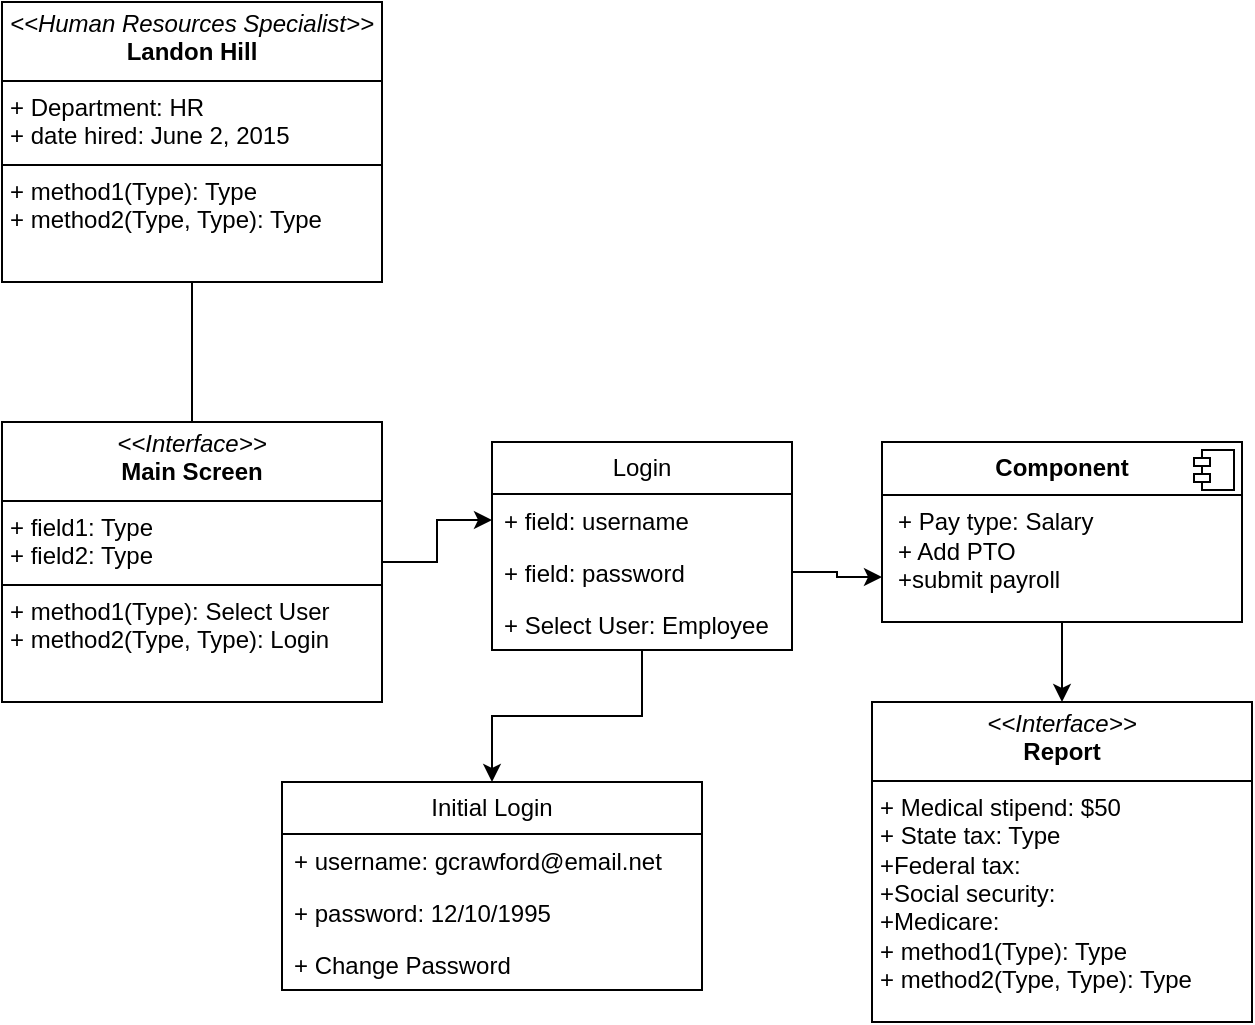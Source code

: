 <mxfile version="27.0.9">
  <diagram name="Page-1" id="7iWhvcRzmWFvKTlebS3U">
    <mxGraphModel dx="946" dy="606" grid="1" gridSize="10" guides="1" tooltips="1" connect="1" arrows="1" fold="1" page="1" pageScale="1" pageWidth="850" pageHeight="1100" math="0" shadow="0">
      <root>
        <mxCell id="0" />
        <mxCell id="1" parent="0" />
        <mxCell id="9_1u7ijNadUihUCl37e3-1" style="edgeStyle=orthogonalEdgeStyle;rounded=0;orthogonalLoop=1;jettySize=auto;html=1;exitX=0.5;exitY=1;exitDx=0;exitDy=0;entryX=0.5;entryY=0;entryDx=0;entryDy=0;" edge="1" parent="1" source="9_1u7ijNadUihUCl37e3-2">
          <mxGeometry relative="1" as="geometry">
            <mxPoint x="325" y="390" as="targetPoint" />
          </mxGeometry>
        </mxCell>
        <mxCell id="9_1u7ijNadUihUCl37e3-2" value="&lt;p style=&quot;margin:0px;margin-top:4px;text-align:center;&quot;&gt;&lt;i&gt;&amp;lt;&amp;lt;Human Resources Specialist&amp;gt;&amp;gt;&lt;/i&gt;&lt;br&gt;&lt;b&gt;Landon Hill&lt;/b&gt;&lt;/p&gt;&lt;hr size=&quot;1&quot; style=&quot;border-style:solid;&quot;&gt;&lt;p style=&quot;margin:0px;margin-left:4px;&quot;&gt;+ Department: HR&lt;br&gt;+ date hired: June 2, 2015&lt;/p&gt;&lt;hr size=&quot;1&quot; style=&quot;border-style:solid;&quot;&gt;&lt;p style=&quot;margin:0px;margin-left:4px;&quot;&gt;+ method1(Type): Type&lt;br&gt;+ method2(Type, Type): Type&lt;/p&gt;" style="verticalAlign=top;align=left;overflow=fill;html=1;whiteSpace=wrap;" vertex="1" parent="1">
          <mxGeometry x="230" y="170" width="190" height="140" as="geometry" />
        </mxCell>
        <mxCell id="9_1u7ijNadUihUCl37e3-3" value="" style="edgeStyle=orthogonalEdgeStyle;rounded=0;orthogonalLoop=1;jettySize=auto;html=1;" edge="1" parent="1" source="9_1u7ijNadUihUCl37e3-4" target="9_1u7ijNadUihUCl37e3-15">
          <mxGeometry relative="1" as="geometry" />
        </mxCell>
        <mxCell id="9_1u7ijNadUihUCl37e3-4" value="Login" style="swimlane;fontStyle=0;childLayout=stackLayout;horizontal=1;startSize=26;fillColor=none;horizontalStack=0;resizeParent=1;resizeParentMax=0;resizeLast=0;collapsible=1;marginBottom=0;whiteSpace=wrap;html=1;" vertex="1" parent="1">
          <mxGeometry x="475" y="390" width="150" height="104" as="geometry" />
        </mxCell>
        <mxCell id="9_1u7ijNadUihUCl37e3-5" value="+ field: username" style="text;strokeColor=none;fillColor=none;align=left;verticalAlign=top;spacingLeft=4;spacingRight=4;overflow=hidden;rotatable=0;points=[[0,0.5],[1,0.5]];portConstraint=eastwest;whiteSpace=wrap;html=1;" vertex="1" parent="9_1u7ijNadUihUCl37e3-4">
          <mxGeometry y="26" width="150" height="26" as="geometry" />
        </mxCell>
        <mxCell id="9_1u7ijNadUihUCl37e3-6" value="+ field: password" style="text;strokeColor=none;fillColor=none;align=left;verticalAlign=top;spacingLeft=4;spacingRight=4;overflow=hidden;rotatable=0;points=[[0,0.5],[1,0.5]];portConstraint=eastwest;whiteSpace=wrap;html=1;" vertex="1" parent="9_1u7ijNadUihUCl37e3-4">
          <mxGeometry y="52" width="150" height="26" as="geometry" />
        </mxCell>
        <mxCell id="9_1u7ijNadUihUCl37e3-7" value="+ Select User: Employee" style="text;strokeColor=none;fillColor=none;align=left;verticalAlign=top;spacingLeft=4;spacingRight=4;overflow=hidden;rotatable=0;points=[[0,0.5],[1,0.5]];portConstraint=eastwest;whiteSpace=wrap;html=1;" vertex="1" parent="9_1u7ijNadUihUCl37e3-4">
          <mxGeometry y="78" width="150" height="26" as="geometry" />
        </mxCell>
        <mxCell id="9_1u7ijNadUihUCl37e3-8" style="edgeStyle=orthogonalEdgeStyle;rounded=0;orthogonalLoop=1;jettySize=auto;html=1;exitX=1;exitY=0.5;exitDx=0;exitDy=0;entryX=0;entryY=0.5;entryDx=0;entryDy=0;" edge="1" parent="1" source="9_1u7ijNadUihUCl37e3-9" target="9_1u7ijNadUihUCl37e3-5">
          <mxGeometry relative="1" as="geometry" />
        </mxCell>
        <mxCell id="9_1u7ijNadUihUCl37e3-9" value="&lt;p style=&quot;margin:0px;margin-top:4px;text-align:center;&quot;&gt;&lt;i&gt;&amp;lt;&amp;lt;Interface&amp;gt;&amp;gt;&lt;/i&gt;&lt;br&gt;&lt;b&gt;Main Screen&lt;/b&gt;&lt;/p&gt;&lt;hr size=&quot;1&quot; style=&quot;border-style:solid;&quot;&gt;&lt;p style=&quot;margin:0px;margin-left:4px;&quot;&gt;+ field1: Type&lt;br&gt;+ field2: Type&lt;/p&gt;&lt;hr size=&quot;1&quot; style=&quot;border-style:solid;&quot;&gt;&lt;p style=&quot;margin:0px;margin-left:4px;&quot;&gt;+ method1(Type): Select User&lt;br&gt;+ method2(Type, Type): Login&lt;/p&gt;" style="verticalAlign=top;align=left;overflow=fill;html=1;whiteSpace=wrap;" vertex="1" parent="1">
          <mxGeometry x="230" y="380" width="190" height="140" as="geometry" />
        </mxCell>
        <mxCell id="9_1u7ijNadUihUCl37e3-10" style="edgeStyle=orthogonalEdgeStyle;rounded=0;orthogonalLoop=1;jettySize=auto;html=1;exitX=0.5;exitY=1;exitDx=0;exitDy=0;entryX=0.5;entryY=0;entryDx=0;entryDy=0;" edge="1" parent="1" source="9_1u7ijNadUihUCl37e3-11" target="9_1u7ijNadUihUCl37e3-14">
          <mxGeometry relative="1" as="geometry" />
        </mxCell>
        <mxCell id="9_1u7ijNadUihUCl37e3-11" value="&lt;p style=&quot;margin:0px;margin-top:6px;text-align:center;&quot;&gt;&lt;b&gt;Component&lt;/b&gt;&lt;/p&gt;&lt;hr size=&quot;1&quot; style=&quot;border-style:solid;&quot;&gt;&lt;p style=&quot;margin:0px;margin-left:8px;&quot;&gt;+ Pay type: Salary&lt;br&gt;+ Add PTO&lt;/p&gt;&lt;p style=&quot;margin:0px;margin-left:8px;&quot;&gt;+submit payroll&lt;/p&gt;&lt;p style=&quot;margin:0px;margin-left:8px;&quot;&gt;&lt;br&gt;&lt;/p&gt;&lt;p style=&quot;margin:0px;margin-left:8px;&quot;&gt;&lt;br&gt;&lt;/p&gt;" style="align=left;overflow=fill;html=1;dropTarget=0;whiteSpace=wrap;" vertex="1" parent="1">
          <mxGeometry x="670" y="390" width="180" height="90" as="geometry" />
        </mxCell>
        <mxCell id="9_1u7ijNadUihUCl37e3-12" value="" style="shape=component;jettyWidth=8;jettyHeight=4;" vertex="1" parent="9_1u7ijNadUihUCl37e3-11">
          <mxGeometry x="1" width="20" height="20" relative="1" as="geometry">
            <mxPoint x="-24" y="4" as="offset" />
          </mxGeometry>
        </mxCell>
        <mxCell id="9_1u7ijNadUihUCl37e3-13" style="edgeStyle=orthogonalEdgeStyle;rounded=0;orthogonalLoop=1;jettySize=auto;html=1;exitX=1;exitY=0.5;exitDx=0;exitDy=0;entryX=0;entryY=0.75;entryDx=0;entryDy=0;" edge="1" parent="1" source="9_1u7ijNadUihUCl37e3-6" target="9_1u7ijNadUihUCl37e3-11">
          <mxGeometry relative="1" as="geometry" />
        </mxCell>
        <mxCell id="9_1u7ijNadUihUCl37e3-14" value="&lt;p style=&quot;margin:0px;margin-top:4px;text-align:center;&quot;&gt;&lt;i&gt;&amp;lt;&amp;lt;Interface&amp;gt;&amp;gt;&lt;/i&gt;&lt;br&gt;&lt;b&gt;Report&lt;/b&gt;&lt;/p&gt;&lt;hr size=&quot;1&quot; style=&quot;border-style:solid;&quot;&gt;&lt;p style=&quot;margin:0px;margin-left:4px;&quot;&gt;+ Medical stipend: $50&lt;br&gt;+ State tax: Type&lt;/p&gt;&lt;p style=&quot;margin:0px;margin-left:4px;&quot;&gt;+Federal tax:&amp;nbsp;&lt;/p&gt;&lt;p style=&quot;margin:0px;margin-left:4px;&quot;&gt;+Social security:&amp;nbsp;&lt;/p&gt;&lt;p style=&quot;margin:0px;margin-left:4px;&quot;&gt;+Medicare:&lt;/p&gt;&lt;p style=&quot;margin:0px;margin-left:4px;&quot;&gt;+ method1(Type): Type&lt;br&gt;+ method2(Type, Type): Type&lt;/p&gt;" style="verticalAlign=top;align=left;overflow=fill;html=1;whiteSpace=wrap;" vertex="1" parent="1">
          <mxGeometry x="665" y="520" width="190" height="160" as="geometry" />
        </mxCell>
        <mxCell id="9_1u7ijNadUihUCl37e3-15" value="Initial Login" style="swimlane;fontStyle=0;childLayout=stackLayout;horizontal=1;startSize=26;fillColor=none;horizontalStack=0;resizeParent=1;resizeParentMax=0;resizeLast=0;collapsible=1;marginBottom=0;whiteSpace=wrap;html=1;" vertex="1" parent="1">
          <mxGeometry x="370" y="560" width="210" height="104" as="geometry" />
        </mxCell>
        <mxCell id="9_1u7ijNadUihUCl37e3-16" value="+ username: gcrawford@email.net" style="text;strokeColor=none;fillColor=none;align=left;verticalAlign=top;spacingLeft=4;spacingRight=4;overflow=hidden;rotatable=0;points=[[0,0.5],[1,0.5]];portConstraint=eastwest;whiteSpace=wrap;html=1;" vertex="1" parent="9_1u7ijNadUihUCl37e3-15">
          <mxGeometry y="26" width="210" height="26" as="geometry" />
        </mxCell>
        <mxCell id="9_1u7ijNadUihUCl37e3-17" value="+ password: 12/10/1995" style="text;strokeColor=none;fillColor=none;align=left;verticalAlign=top;spacingLeft=4;spacingRight=4;overflow=hidden;rotatable=0;points=[[0,0.5],[1,0.5]];portConstraint=eastwest;whiteSpace=wrap;html=1;" vertex="1" parent="9_1u7ijNadUihUCl37e3-15">
          <mxGeometry y="52" width="210" height="26" as="geometry" />
        </mxCell>
        <mxCell id="9_1u7ijNadUihUCl37e3-18" value="+ Change Password" style="text;strokeColor=none;fillColor=none;align=left;verticalAlign=top;spacingLeft=4;spacingRight=4;overflow=hidden;rotatable=0;points=[[0,0.5],[1,0.5]];portConstraint=eastwest;whiteSpace=wrap;html=1;" vertex="1" parent="9_1u7ijNadUihUCl37e3-15">
          <mxGeometry y="78" width="210" height="26" as="geometry" />
        </mxCell>
      </root>
    </mxGraphModel>
  </diagram>
</mxfile>

